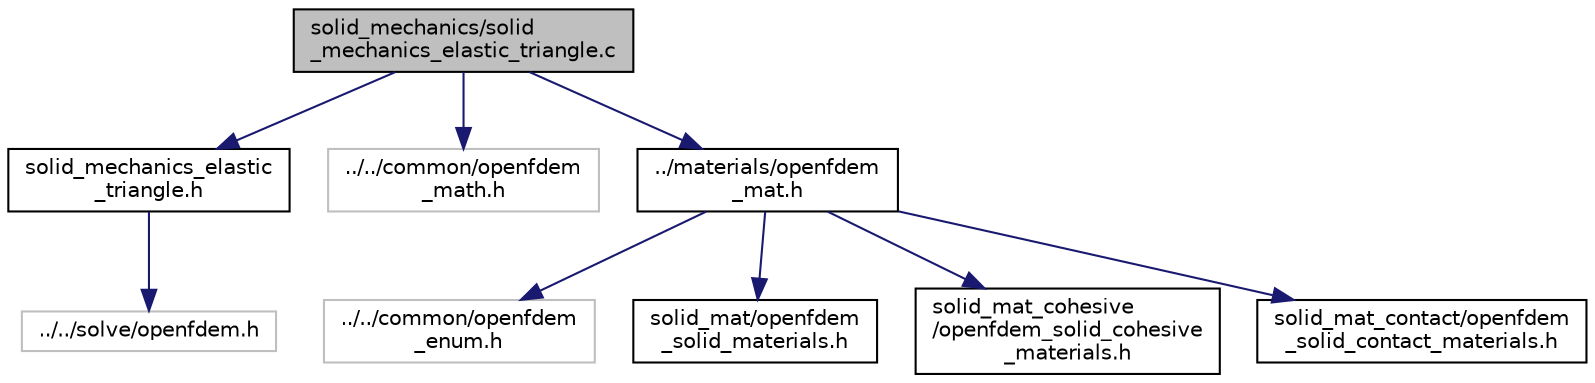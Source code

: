 digraph "solid_mechanics/solid_mechanics_elastic_triangle.c"
{
 // LATEX_PDF_SIZE
  edge [fontname="Helvetica",fontsize="10",labelfontname="Helvetica",labelfontsize="10"];
  node [fontname="Helvetica",fontsize="10",shape=record];
  Node1 [label="solid_mechanics/solid\l_mechanics_elastic_triangle.c",height=0.2,width=0.4,color="black", fillcolor="grey75", style="filled", fontcolor="black",tooltip=" "];
  Node1 -> Node2 [color="midnightblue",fontsize="10",style="solid",fontname="Helvetica"];
  Node2 [label="solid_mechanics_elastic\l_triangle.h",height=0.2,width=0.4,color="black", fillcolor="white", style="filled",URL="$solid__mechanics__elastic__triangle_8h.html",tooltip=" "];
  Node2 -> Node3 [color="midnightblue",fontsize="10",style="solid",fontname="Helvetica"];
  Node3 [label="../../solve/openfdem.h",height=0.2,width=0.4,color="grey75", fillcolor="white", style="filled",tooltip=" "];
  Node1 -> Node4 [color="midnightblue",fontsize="10",style="solid",fontname="Helvetica"];
  Node4 [label="../../common/openfdem\l_math.h",height=0.2,width=0.4,color="grey75", fillcolor="white", style="filled",tooltip=" "];
  Node1 -> Node5 [color="midnightblue",fontsize="10",style="solid",fontname="Helvetica"];
  Node5 [label="../materials/openfdem\l_mat.h",height=0.2,width=0.4,color="black", fillcolor="white", style="filled",URL="$openfdem__mat_8h.html",tooltip=" "];
  Node5 -> Node6 [color="midnightblue",fontsize="10",style="solid",fontname="Helvetica"];
  Node6 [label="../../common/openfdem\l_enum.h",height=0.2,width=0.4,color="grey75", fillcolor="white", style="filled",tooltip=" "];
  Node5 -> Node7 [color="midnightblue",fontsize="10",style="solid",fontname="Helvetica"];
  Node7 [label="solid_mat/openfdem\l_solid_materials.h",height=0.2,width=0.4,color="black", fillcolor="white", style="filled",URL="$openfdem__solid__materials_8h.html",tooltip=" "];
  Node5 -> Node8 [color="midnightblue",fontsize="10",style="solid",fontname="Helvetica"];
  Node8 [label="solid_mat_cohesive\l/openfdem_solid_cohesive\l_materials.h",height=0.2,width=0.4,color="black", fillcolor="white", style="filled",URL="$openfdem__solid__cohesive__materials_8h.html",tooltip=" "];
  Node5 -> Node9 [color="midnightblue",fontsize="10",style="solid",fontname="Helvetica"];
  Node9 [label="solid_mat_contact/openfdem\l_solid_contact_materials.h",height=0.2,width=0.4,color="black", fillcolor="white", style="filled",URL="$openfdem__solid__contact__materials_8h.html",tooltip=" "];
}
